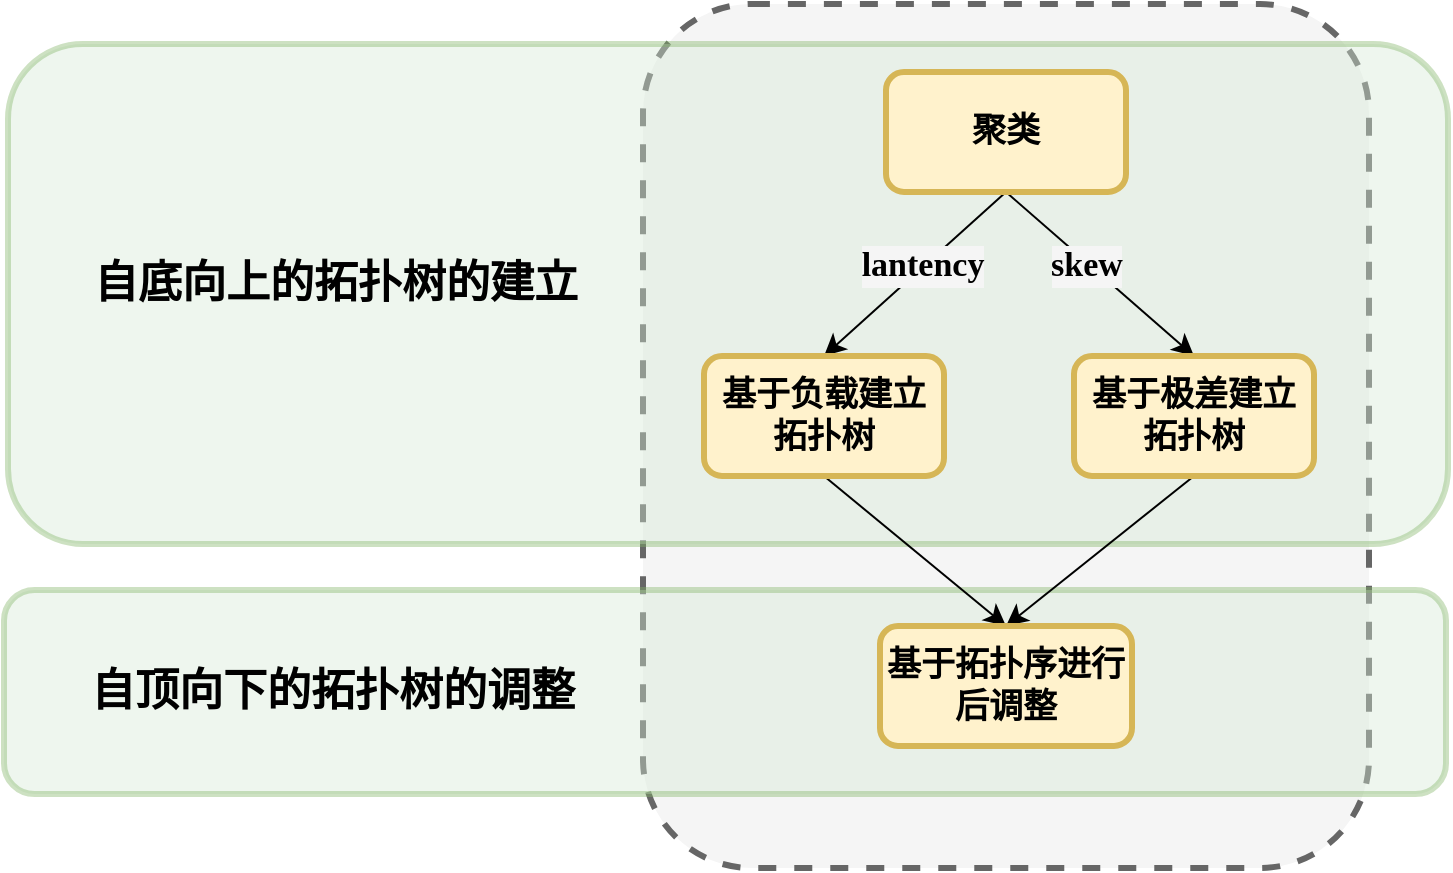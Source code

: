 <mxfile version="25.0.1">
  <diagram name="第 1 页" id="kV7FExK0bLEReNMpNEUY">
    <mxGraphModel dx="1152" dy="682" grid="0" gridSize="10" guides="1" tooltips="1" connect="1" arrows="1" fold="1" page="0" pageScale="1" pageWidth="827" pageHeight="1169" math="0" shadow="0">
      <root>
        <mxCell id="0" />
        <mxCell id="1" parent="0" />
        <mxCell id="fWi6bcqSee7aH8q4-fqI-12" value="" style="rounded=1;whiteSpace=wrap;html=1;strokeWidth=3;fillColor=#f5f5f5;strokeColor=#666666;dashed=1;fontColor=#333333;fontSize=17;" vertex="1" parent="1">
          <mxGeometry x="-9.5" y="75" width="363" height="432" as="geometry" />
        </mxCell>
        <mxCell id="fWi6bcqSee7aH8q4-fqI-14" value="" style="rounded=1;whiteSpace=wrap;html=1;fillColor=#d5e8d4;strokeWidth=3;strokeColor=#82b366;opacity=40;" vertex="1" parent="1">
          <mxGeometry x="-329" y="368" width="721" height="102" as="geometry" />
        </mxCell>
        <mxCell id="fWi6bcqSee7aH8q4-fqI-13" value="" style="rounded=1;whiteSpace=wrap;html=1;fillColor=#d5e8d4;strokeWidth=3;strokeColor=#82b366;opacity=40;" vertex="1" parent="1">
          <mxGeometry x="-327" y="95" width="720" height="250" as="geometry" />
        </mxCell>
        <mxCell id="fWi6bcqSee7aH8q4-fqI-3" style="edgeStyle=none;curved=1;rounded=0;orthogonalLoop=1;jettySize=auto;html=1;exitX=0.5;exitY=1;exitDx=0;exitDy=0;entryX=0.5;entryY=0;entryDx=0;entryDy=0;fontSize=17;startSize=8;endSize=8;fontFamily=宋体;fontStyle=1" edge="1" parent="1" source="fWi6bcqSee7aH8q4-fqI-1" target="fWi6bcqSee7aH8q4-fqI-2">
          <mxGeometry relative="1" as="geometry" />
        </mxCell>
        <mxCell id="fWi6bcqSee7aH8q4-fqI-6" value="lantency" style="edgeLabel;html=1;align=center;verticalAlign=middle;resizable=0;points=[];fontSize=17;fontFamily=宋体;fontStyle=1;labelBackgroundColor=#F5F5F5;" vertex="1" connectable="0" parent="fWi6bcqSee7aH8q4-fqI-3">
          <mxGeometry x="-0.074" relative="1" as="geometry">
            <mxPoint y="-1" as="offset" />
          </mxGeometry>
        </mxCell>
        <mxCell id="fWi6bcqSee7aH8q4-fqI-5" style="edgeStyle=none;curved=1;rounded=0;orthogonalLoop=1;jettySize=auto;html=1;exitX=0.5;exitY=1;exitDx=0;exitDy=0;entryX=0.5;entryY=0;entryDx=0;entryDy=0;fontSize=17;startSize=8;endSize=8;fontFamily=宋体;fontStyle=1" edge="1" parent="1" source="fWi6bcqSee7aH8q4-fqI-1" target="fWi6bcqSee7aH8q4-fqI-4">
          <mxGeometry relative="1" as="geometry" />
        </mxCell>
        <mxCell id="fWi6bcqSee7aH8q4-fqI-7" value="skew" style="edgeLabel;html=1;align=center;verticalAlign=middle;resizable=0;points=[];fontSize=17;fontFamily=宋体;fontStyle=1;labelBackgroundColor=#F5F5F5;" vertex="1" connectable="0" parent="fWi6bcqSee7aH8q4-fqI-5">
          <mxGeometry x="-0.131" y="-1" relative="1" as="geometry">
            <mxPoint as="offset" />
          </mxGeometry>
        </mxCell>
        <mxCell id="fWi6bcqSee7aH8q4-fqI-1" value="聚类" style="rounded=1;whiteSpace=wrap;html=1;fontFamily=宋体;fontStyle=1;fillColor=#fff2cc;strokeColor=#d6b656;strokeWidth=3;fontSize=17;" vertex="1" parent="1">
          <mxGeometry x="112" y="109" width="120" height="60" as="geometry" />
        </mxCell>
        <mxCell id="fWi6bcqSee7aH8q4-fqI-10" style="edgeStyle=none;curved=1;rounded=0;orthogonalLoop=1;jettySize=auto;html=1;exitX=0.5;exitY=1;exitDx=0;exitDy=0;entryX=0.5;entryY=0;entryDx=0;entryDy=0;fontSize=17;startSize=8;endSize=8;" edge="1" parent="1" source="fWi6bcqSee7aH8q4-fqI-2" target="fWi6bcqSee7aH8q4-fqI-9">
          <mxGeometry relative="1" as="geometry" />
        </mxCell>
        <mxCell id="fWi6bcqSee7aH8q4-fqI-2" value="基于负载建立拓扑树" style="rounded=1;whiteSpace=wrap;html=1;fontFamily=宋体;fontStyle=1;strokeWidth=3;fillColor=#fff2cc;strokeColor=#d6b656;fontSize=17;" vertex="1" parent="1">
          <mxGeometry x="21" y="251" width="120" height="60" as="geometry" />
        </mxCell>
        <mxCell id="fWi6bcqSee7aH8q4-fqI-11" style="edgeStyle=none;curved=1;rounded=0;orthogonalLoop=1;jettySize=auto;html=1;exitX=0.5;exitY=1;exitDx=0;exitDy=0;fontSize=17;startSize=8;endSize=8;entryX=0.5;entryY=0;entryDx=0;entryDy=0;" edge="1" parent="1" source="fWi6bcqSee7aH8q4-fqI-4" target="fWi6bcqSee7aH8q4-fqI-9">
          <mxGeometry relative="1" as="geometry">
            <mxPoint x="194.552" y="369.524" as="targetPoint" />
          </mxGeometry>
        </mxCell>
        <mxCell id="fWi6bcqSee7aH8q4-fqI-4" value="基于极差建立拓扑树" style="rounded=1;whiteSpace=wrap;html=1;fontFamily=宋体;fontStyle=1;strokeWidth=3;fillColor=#fff2cc;strokeColor=#d6b656;fontSize=17;" vertex="1" parent="1">
          <mxGeometry x="206" y="251" width="120" height="60" as="geometry" />
        </mxCell>
        <mxCell id="fWi6bcqSee7aH8q4-fqI-9" value="基于拓扑序进行后调整" style="rounded=1;whiteSpace=wrap;html=1;fontFamily=宋体;fontStyle=1;fillColor=#fff2cc;strokeColor=#d6b656;strokeWidth=3;fontSize=17;" vertex="1" parent="1">
          <mxGeometry x="109" y="386" width="126" height="60" as="geometry" />
        </mxCell>
        <mxCell id="fWi6bcqSee7aH8q4-fqI-15" value="自底向上的拓扑树的建立" style="text;html=1;align=center;verticalAlign=middle;whiteSpace=wrap;rounded=0;fontSize=22;fontFamily=宋体;fontStyle=1" vertex="1" parent="1">
          <mxGeometry x="-293" y="200" width="260" height="30" as="geometry" />
        </mxCell>
        <mxCell id="fWi6bcqSee7aH8q4-fqI-16" value="自顶向下的拓扑树的调整" style="text;html=1;align=center;verticalAlign=middle;whiteSpace=wrap;rounded=0;fontSize=22;fontFamily=宋体;fontStyle=1" vertex="1" parent="1">
          <mxGeometry x="-293" y="404" width="257" height="30" as="geometry" />
        </mxCell>
        <mxCell id="fWi6bcqSee7aH8q4-fqI-17" style="edgeStyle=none;curved=1;rounded=0;orthogonalLoop=1;jettySize=auto;html=1;exitX=0.5;exitY=1;exitDx=0;exitDy=0;fontSize=12;startSize=8;endSize=8;" edge="1" parent="1" source="fWi6bcqSee7aH8q4-fqI-16" target="fWi6bcqSee7aH8q4-fqI-16">
          <mxGeometry relative="1" as="geometry" />
        </mxCell>
      </root>
    </mxGraphModel>
  </diagram>
</mxfile>
